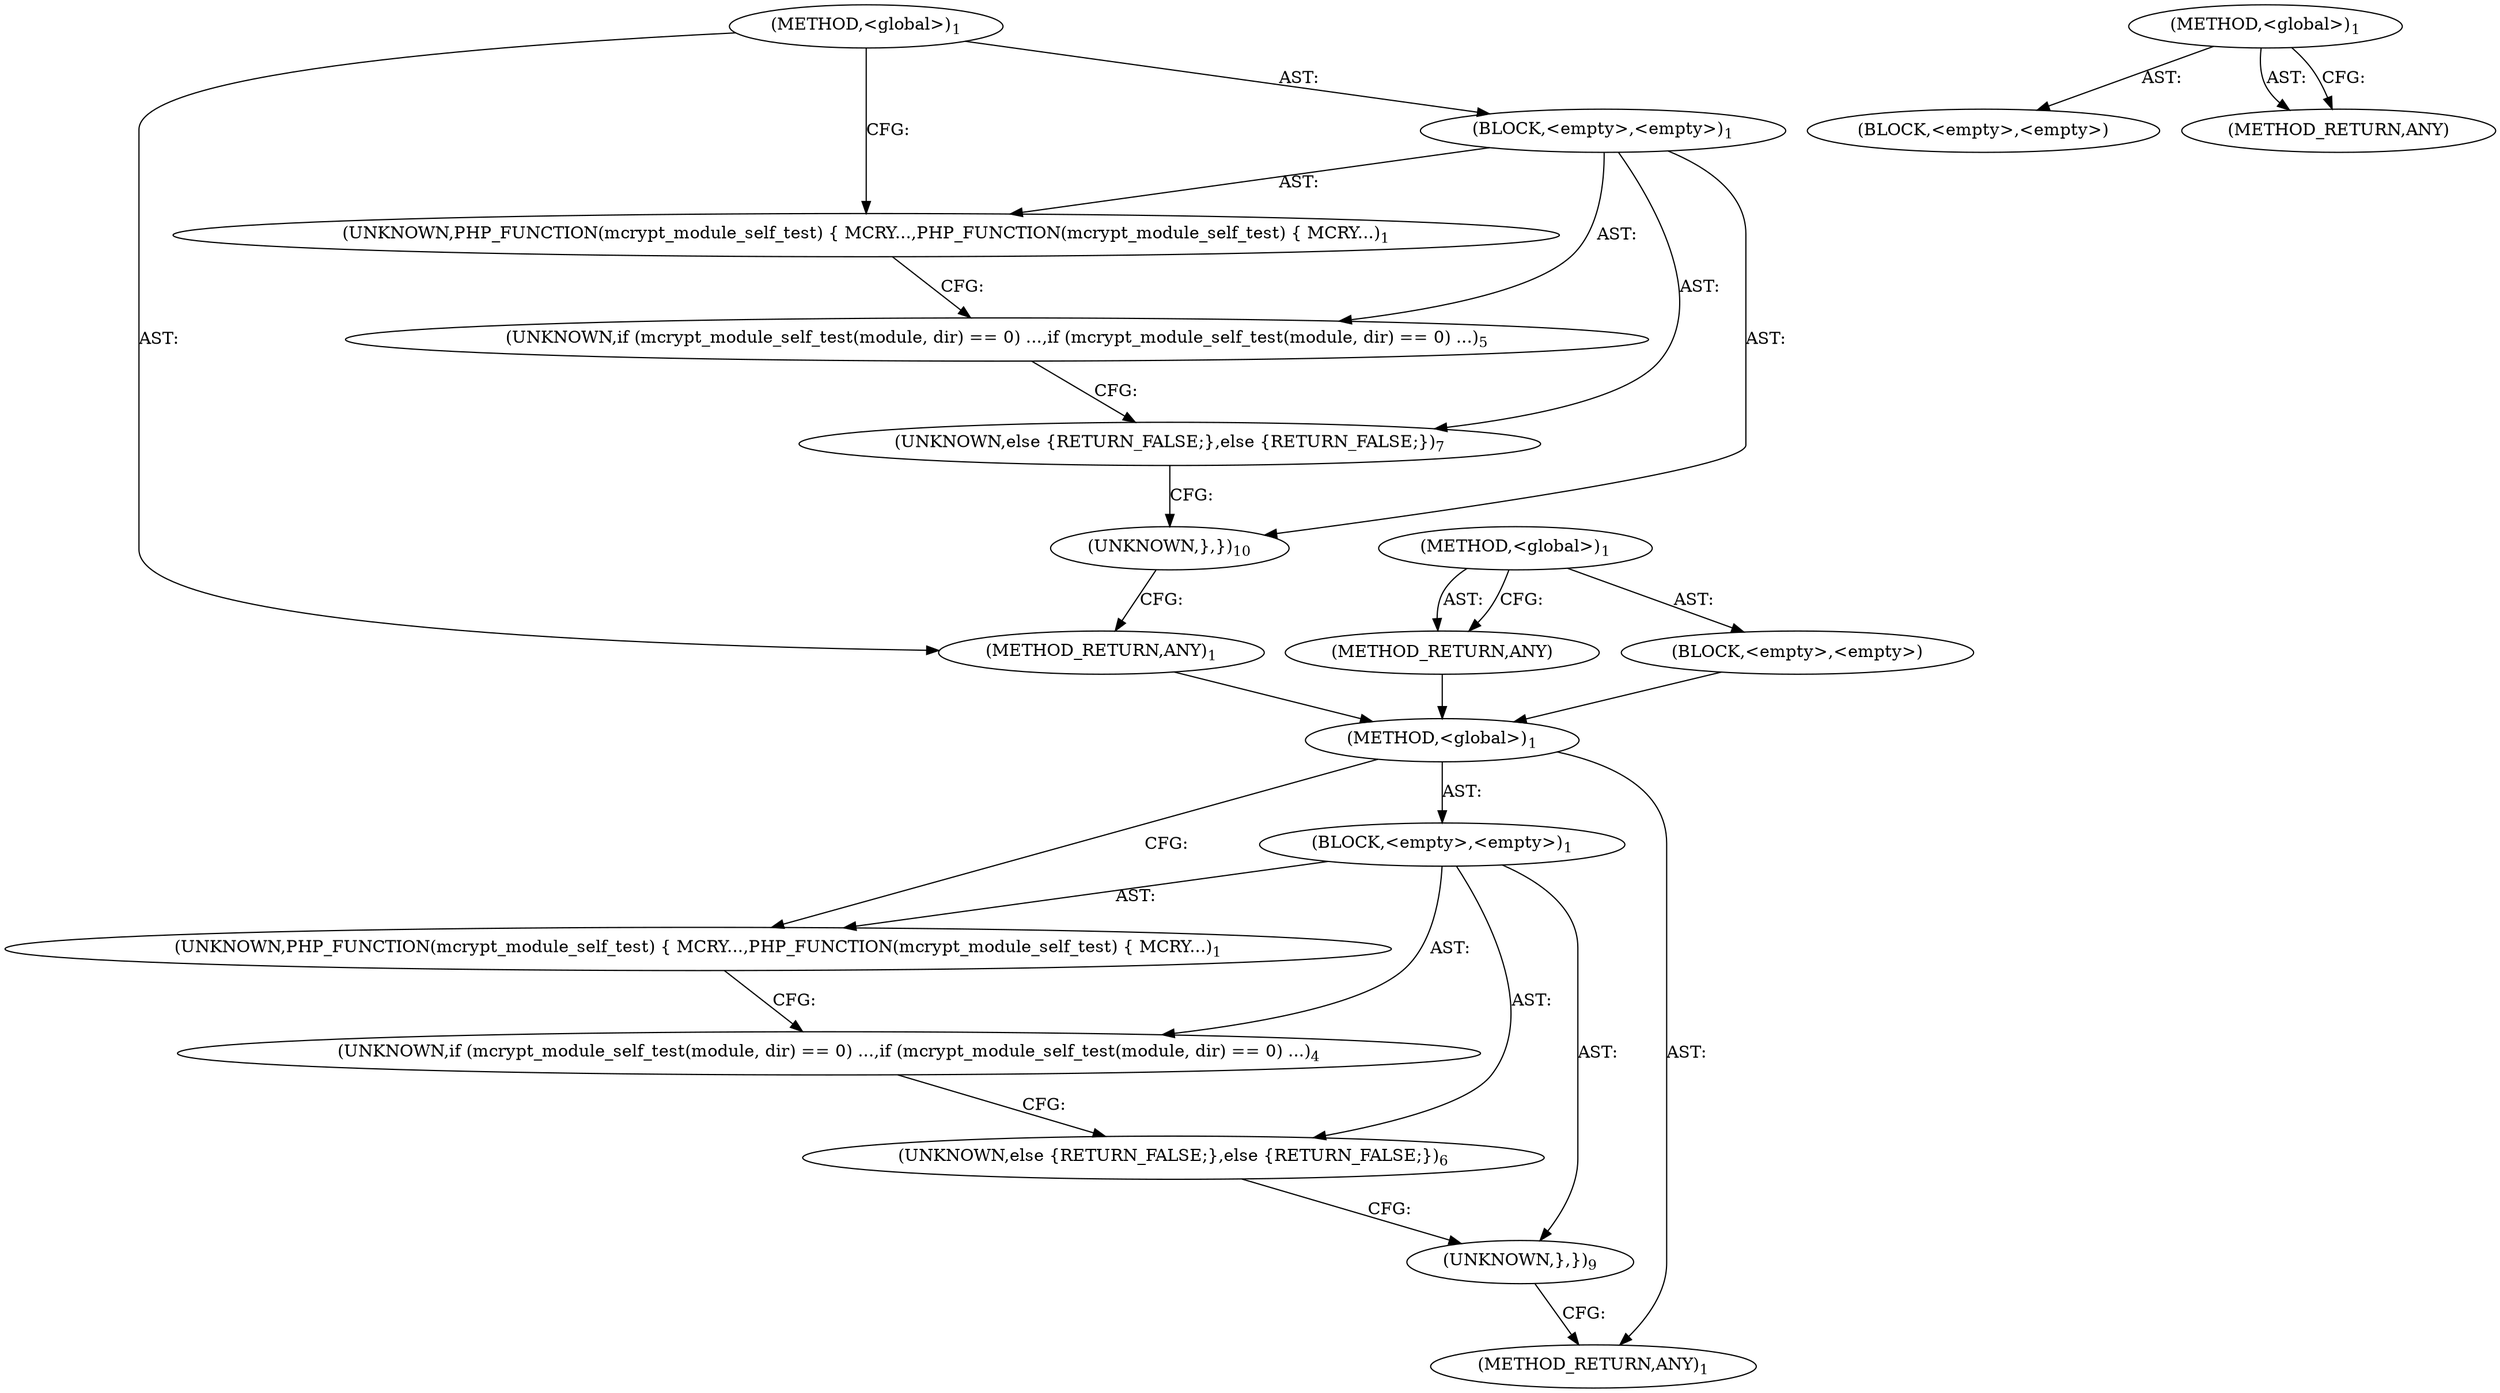 digraph "&lt;global&gt;" {
vulnerable_6 [label=<(METHOD,&lt;global&gt;)<SUB>1</SUB>>];
vulnerable_7 [label=<(BLOCK,&lt;empty&gt;,&lt;empty&gt;)<SUB>1</SUB>>];
vulnerable_8 [label=<(UNKNOWN,PHP_FUNCTION(mcrypt_module_self_test)
 {
 	MCRY...,PHP_FUNCTION(mcrypt_module_self_test)
 {
 	MCRY...)<SUB>1</SUB>>];
vulnerable_9 [label=<(UNKNOWN,if (mcrypt_module_self_test(module, dir) == 0) ...,if (mcrypt_module_self_test(module, dir) == 0) ...)<SUB>4</SUB>>];
vulnerable_10 [label=<(UNKNOWN,else {
		RETURN_FALSE;
	},else {
		RETURN_FALSE;
	})<SUB>6</SUB>>];
vulnerable_11 [label=<(UNKNOWN,},})<SUB>9</SUB>>];
vulnerable_12 [label=<(METHOD_RETURN,ANY)<SUB>1</SUB>>];
vulnerable_17 [label=<(METHOD,&lt;global&gt;)<SUB>1</SUB>>];
vulnerable_18 [label=<(BLOCK,&lt;empty&gt;,&lt;empty&gt;)>];
vulnerable_19 [label=<(METHOD_RETURN,ANY)>];
fixed_6 [label=<(METHOD,&lt;global&gt;)<SUB>1</SUB>>];
fixed_7 [label=<(BLOCK,&lt;empty&gt;,&lt;empty&gt;)<SUB>1</SUB>>];
fixed_8 [label=<(UNKNOWN,PHP_FUNCTION(mcrypt_module_self_test)
 {
 	MCRY...,PHP_FUNCTION(mcrypt_module_self_test)
 {
 	MCRY...)<SUB>1</SUB>>];
fixed_9 [label=<(UNKNOWN,if (mcrypt_module_self_test(module, dir) == 0) ...,if (mcrypt_module_self_test(module, dir) == 0) ...)<SUB>5</SUB>>];
fixed_10 [label=<(UNKNOWN,else {
		RETURN_FALSE;
	},else {
		RETURN_FALSE;
	})<SUB>7</SUB>>];
fixed_11 [label=<(UNKNOWN,},})<SUB>10</SUB>>];
fixed_12 [label=<(METHOD_RETURN,ANY)<SUB>1</SUB>>];
fixed_17 [label=<(METHOD,&lt;global&gt;)<SUB>1</SUB>>];
fixed_18 [label=<(BLOCK,&lt;empty&gt;,&lt;empty&gt;)>];
fixed_19 [label=<(METHOD_RETURN,ANY)>];
vulnerable_6 -> vulnerable_7  [key=0, label="AST: "];
vulnerable_6 -> vulnerable_12  [key=0, label="AST: "];
vulnerable_6 -> vulnerable_8  [key=0, label="CFG: "];
vulnerable_7 -> vulnerable_8  [key=0, label="AST: "];
vulnerable_7 -> vulnerable_9  [key=0, label="AST: "];
vulnerable_7 -> vulnerable_10  [key=0, label="AST: "];
vulnerable_7 -> vulnerable_11  [key=0, label="AST: "];
vulnerable_8 -> vulnerable_9  [key=0, label="CFG: "];
vulnerable_9 -> vulnerable_10  [key=0, label="CFG: "];
vulnerable_10 -> vulnerable_11  [key=0, label="CFG: "];
vulnerable_11 -> vulnerable_12  [key=0, label="CFG: "];
vulnerable_17 -> vulnerable_18  [key=0, label="AST: "];
vulnerable_17 -> vulnerable_19  [key=0, label="AST: "];
vulnerable_17 -> vulnerable_19  [key=1, label="CFG: "];
fixed_6 -> fixed_7  [key=0, label="AST: "];
fixed_6 -> fixed_12  [key=0, label="AST: "];
fixed_6 -> fixed_8  [key=0, label="CFG: "];
fixed_7 -> fixed_8  [key=0, label="AST: "];
fixed_7 -> fixed_9  [key=0, label="AST: "];
fixed_7 -> fixed_10  [key=0, label="AST: "];
fixed_7 -> fixed_11  [key=0, label="AST: "];
fixed_8 -> fixed_9  [key=0, label="CFG: "];
fixed_9 -> fixed_10  [key=0, label="CFG: "];
fixed_10 -> fixed_11  [key=0, label="CFG: "];
fixed_11 -> fixed_12  [key=0, label="CFG: "];
fixed_12 -> vulnerable_6  [key=0];
fixed_17 -> fixed_18  [key=0, label="AST: "];
fixed_17 -> fixed_19  [key=0, label="AST: "];
fixed_17 -> fixed_19  [key=1, label="CFG: "];
fixed_18 -> vulnerable_6  [key=0];
fixed_19 -> vulnerable_6  [key=0];
}
